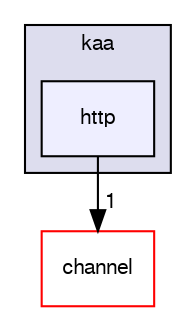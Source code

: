 digraph "/home/architec/Documents/kaa/client/client-multi/client-cpp/kaa/http" {
  bgcolor=transparent;
  compound=true
  node [ fontsize="10", fontname="FreeSans"];
  edge [ labelfontsize="10", labelfontname="FreeSans"];
  subgraph clusterdir_75b6f1d67d5c17ff0dffa26ba3b659cd {
    graph [ bgcolor="#ddddee", pencolor="black", label="kaa" fontname="FreeSans", fontsize="10", URL="dir_75b6f1d67d5c17ff0dffa26ba3b659cd.html"]
  dir_cb3dac3060105298140e9c1ca3098209 [shape=box, label="http", style="filled", fillcolor="#eeeeff", pencolor="black", URL="dir_cb3dac3060105298140e9c1ca3098209.html"];
  }
  dir_17250af2586d2de36ee322c8fd958f75 [shape=box label="channel" color="red" URL="dir_17250af2586d2de36ee322c8fd958f75.html"];
  dir_cb3dac3060105298140e9c1ca3098209->dir_17250af2586d2de36ee322c8fd958f75 [headlabel="1", labeldistance=1.5 headhref="dir_000021_000008.html"];
}

